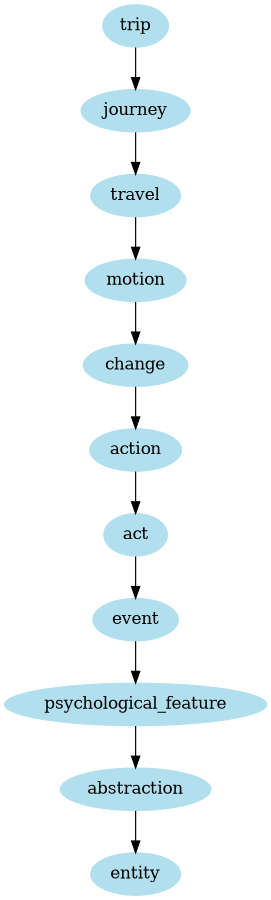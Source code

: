 digraph unix {
	node [color=lightblue2 style=filled]
	size="6,6"
	trip -> journey
	journey -> travel
	travel -> motion
	motion -> change
	change -> action
	action -> act
	act -> event
	event -> psychological_feature
	psychological_feature -> abstraction
	abstraction -> entity
}
